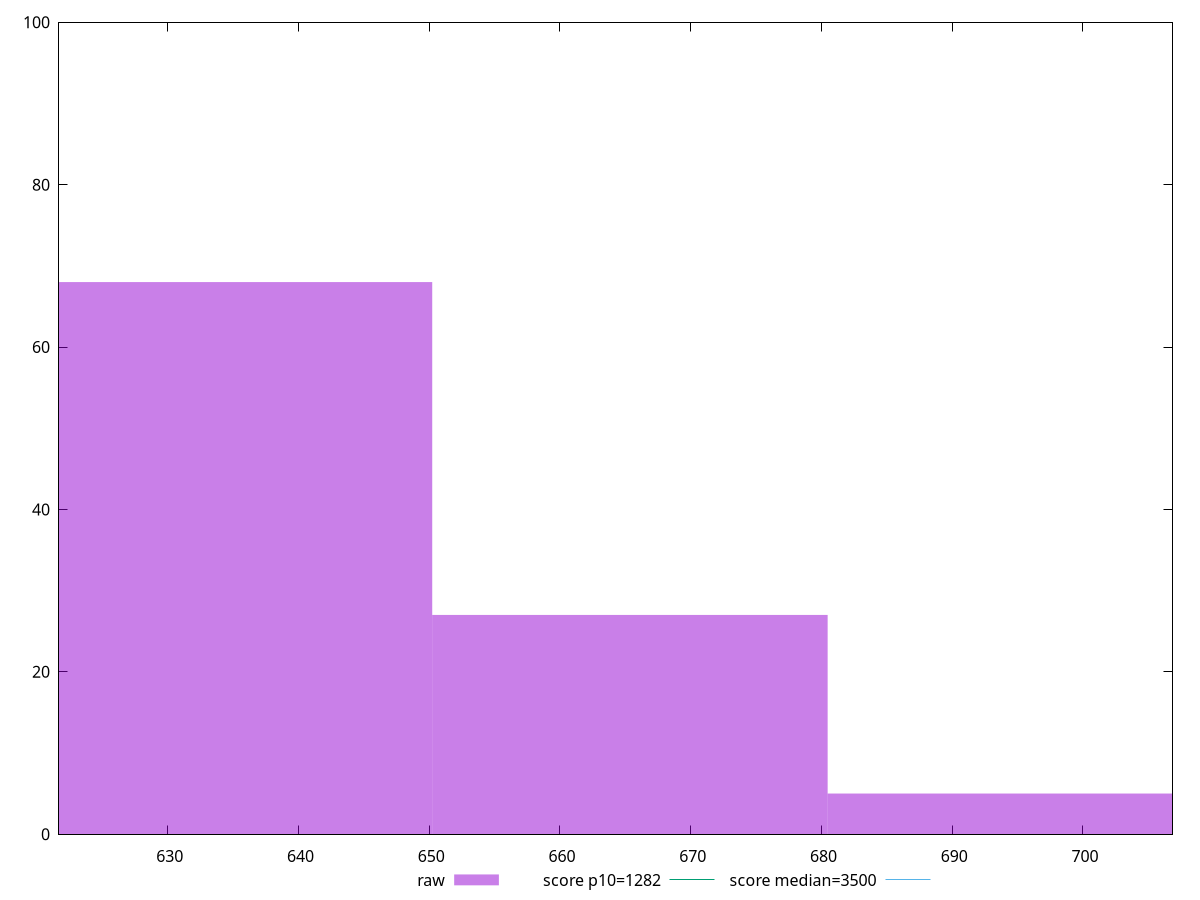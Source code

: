reset

$raw <<EOF
635.1074807382754 68
665.3506941067648 27
695.5939074752541 5
EOF

set key outside below
set boxwidth 30.243213368489307
set xrange [621.6840000000002:706.8480000000004]
set yrange [0:100]
set trange [0:100]
set style fill transparent solid 0.5 noborder

set parametric
set terminal svg size 640, 490 enhanced background rgb 'white'
set output "report_00018_2021-02-10T15-25-16.877Z/bootup-time/samples/pages/raw/histogram.svg"

plot $raw title "raw" with boxes, \
     1282,t title "score p10=1282", \
     3500,t title "score median=3500"

reset
